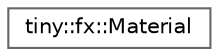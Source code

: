 digraph "Graphical Class Hierarchy"
{
 // LATEX_PDF_SIZE
  bgcolor="transparent";
  edge [fontname=Helvetica,fontsize=10,labelfontname=Helvetica,labelfontsize=10];
  node [fontname=Helvetica,fontsize=10,shape=box,height=0.2,width=0.4];
  rankdir="LR";
  Node0 [id="Node000000",label="tiny::fx::Material",height=0.2,width=0.4,color="grey40", fillcolor="white", style="filled",URL="$structtiny_1_1fx_1_1_material.html",tooltip=" "];
}
